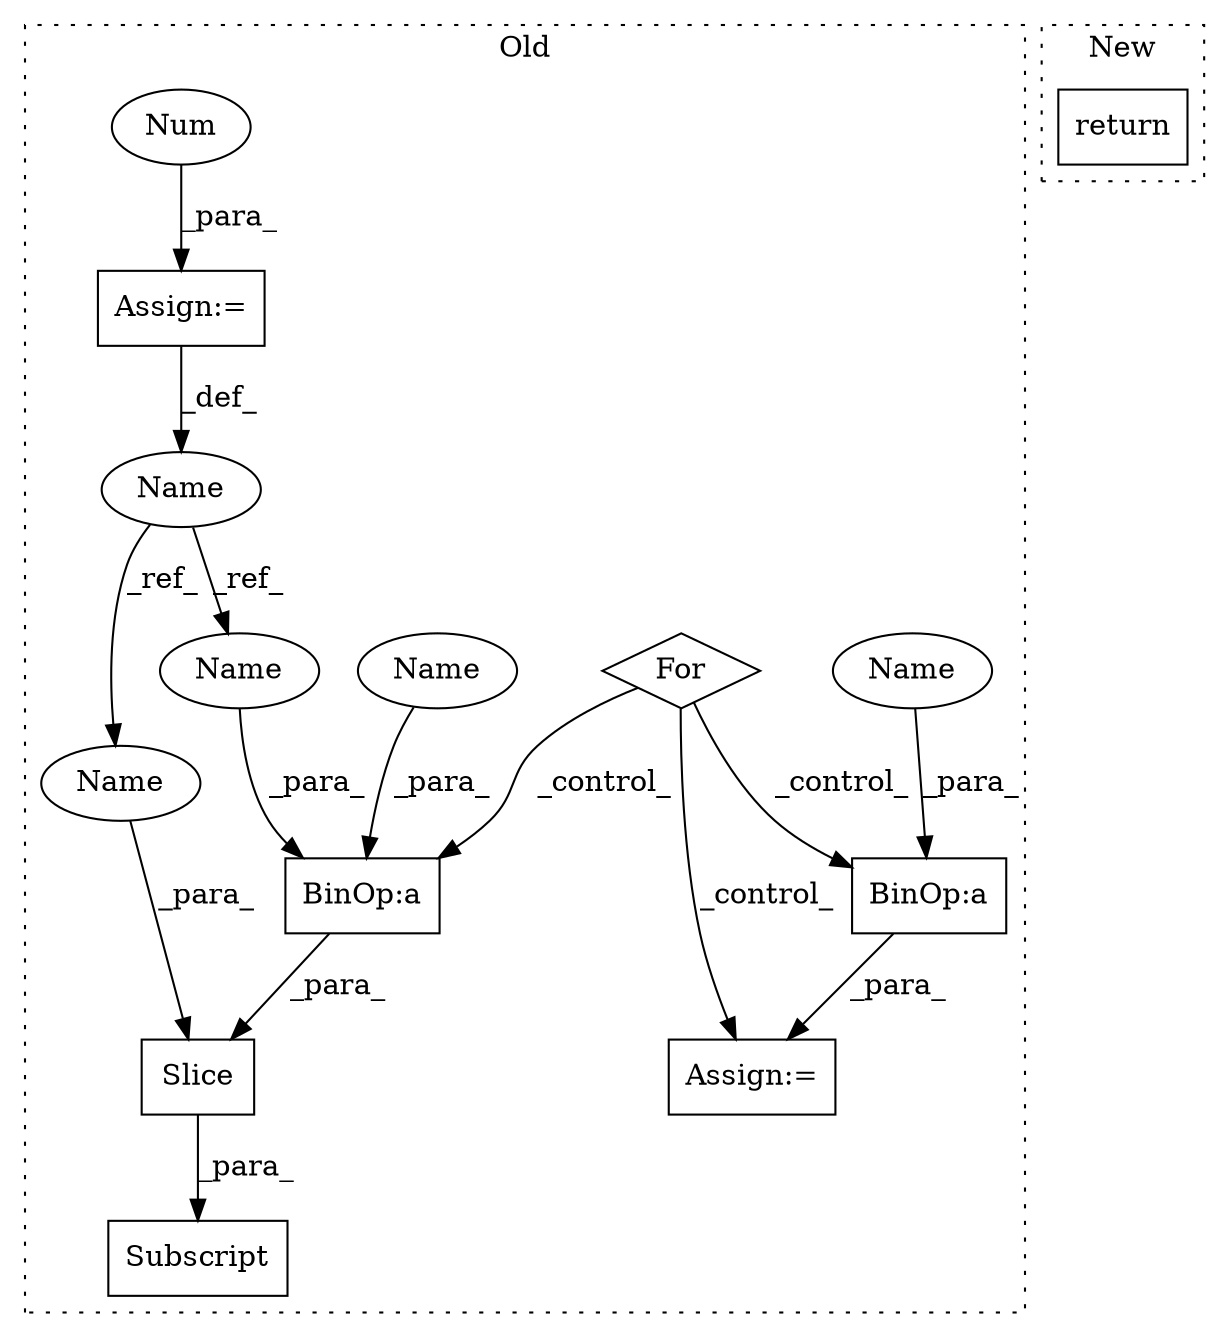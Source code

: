 digraph G {
subgraph cluster0 {
1 [label="Slice" a="80" s="12314" l="24" shape="box"];
3 [label="Subscript" a="63" s="12300,0" l="39,0" shape="box"];
4 [label="BinOp:a" a="82" s="12329" l="3" shape="box"];
5 [label="Name" a="87" s="12213" l="6" shape="ellipse"];
6 [label="For" a="107" s="12252,12278" l="4,14" shape="diamond"];
7 [label="Assign:=" a="68" s="12398" l="3" shape="box"];
8 [label="BinOp:a" a="82" s="12435" l="3" shape="box"];
9 [label="Assign:=" a="68" s="12219" l="3" shape="box"];
10 [label="Num" a="76" s="12222" l="1" shape="ellipse"];
11 [label="Name" a="87" s="12332" l="6" shape="ellipse"];
12 [label="Name" a="87" s="12438" l="6" shape="ellipse"];
13 [label="Name" a="87" s="12323" l="6" shape="ellipse"];
14 [label="Name" a="87" s="12314" l="6" shape="ellipse"];
label = "Old";
style="dotted";
}
subgraph cluster1 {
2 [label="return" a="93" s="11989" l="7" shape="box"];
label = "New";
style="dotted";
}
1 -> 3 [label="_para_"];
4 -> 1 [label="_para_"];
5 -> 13 [label="_ref_"];
5 -> 14 [label="_ref_"];
6 -> 8 [label="_control_"];
6 -> 7 [label="_control_"];
6 -> 4 [label="_control_"];
8 -> 7 [label="_para_"];
9 -> 5 [label="_def_"];
10 -> 9 [label="_para_"];
11 -> 4 [label="_para_"];
12 -> 8 [label="_para_"];
13 -> 4 [label="_para_"];
14 -> 1 [label="_para_"];
}
